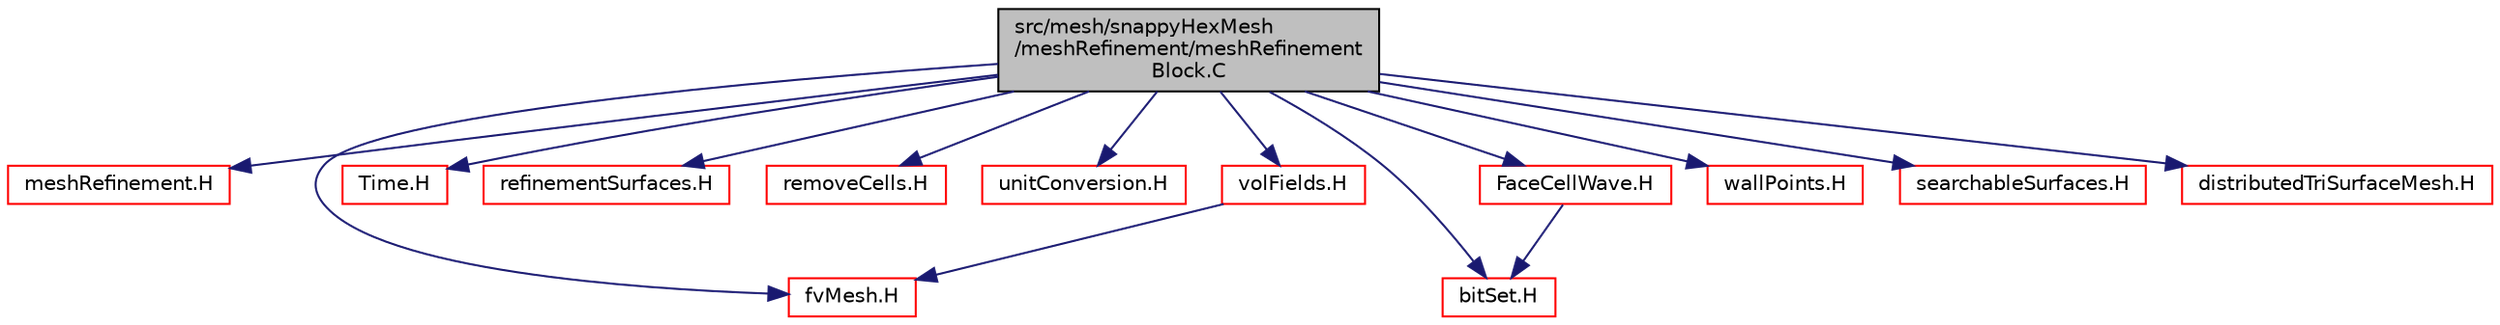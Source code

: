 digraph "src/mesh/snappyHexMesh/meshRefinement/meshRefinementBlock.C"
{
  bgcolor="transparent";
  edge [fontname="Helvetica",fontsize="10",labelfontname="Helvetica",labelfontsize="10"];
  node [fontname="Helvetica",fontsize="10",shape=record];
  Node1 [label="src/mesh/snappyHexMesh\l/meshRefinement/meshRefinement\lBlock.C",height=0.2,width=0.4,color="black", fillcolor="grey75", style="filled" fontcolor="black"];
  Node1 -> Node2 [color="midnightblue",fontsize="10",style="solid",fontname="Helvetica"];
  Node2 [label="meshRefinement.H",height=0.2,width=0.4,color="red",URL="$meshRefinement_8H.html"];
  Node1 -> Node3 [color="midnightblue",fontsize="10",style="solid",fontname="Helvetica"];
  Node3 [label="fvMesh.H",height=0.2,width=0.4,color="red",URL="$fvMesh_8H.html"];
  Node1 -> Node4 [color="midnightblue",fontsize="10",style="solid",fontname="Helvetica"];
  Node4 [label="Time.H",height=0.2,width=0.4,color="red",URL="$Time_8H.html"];
  Node1 -> Node5 [color="midnightblue",fontsize="10",style="solid",fontname="Helvetica"];
  Node5 [label="refinementSurfaces.H",height=0.2,width=0.4,color="red",URL="$refinementSurfaces_8H.html"];
  Node1 -> Node6 [color="midnightblue",fontsize="10",style="solid",fontname="Helvetica"];
  Node6 [label="removeCells.H",height=0.2,width=0.4,color="red",URL="$removeCells_8H.html"];
  Node1 -> Node7 [color="midnightblue",fontsize="10",style="solid",fontname="Helvetica"];
  Node7 [label="unitConversion.H",height=0.2,width=0.4,color="red",URL="$unitConversion_8H.html",tooltip="Unit conversion functions. "];
  Node1 -> Node8 [color="midnightblue",fontsize="10",style="solid",fontname="Helvetica"];
  Node8 [label="bitSet.H",height=0.2,width=0.4,color="red",URL="$bitSet_8H.html"];
  Node1 -> Node9 [color="midnightblue",fontsize="10",style="solid",fontname="Helvetica"];
  Node9 [label="FaceCellWave.H",height=0.2,width=0.4,color="red",URL="$FaceCellWave_8H.html"];
  Node9 -> Node8 [color="midnightblue",fontsize="10",style="solid",fontname="Helvetica"];
  Node1 -> Node10 [color="midnightblue",fontsize="10",style="solid",fontname="Helvetica"];
  Node10 [label="volFields.H",height=0.2,width=0.4,color="red",URL="$volFields_8H.html"];
  Node10 -> Node3 [color="midnightblue",fontsize="10",style="solid",fontname="Helvetica"];
  Node1 -> Node11 [color="midnightblue",fontsize="10",style="solid",fontname="Helvetica"];
  Node11 [label="wallPoints.H",height=0.2,width=0.4,color="red",URL="$wallPoints_8H.html"];
  Node1 -> Node12 [color="midnightblue",fontsize="10",style="solid",fontname="Helvetica"];
  Node12 [label="searchableSurfaces.H",height=0.2,width=0.4,color="red",URL="$searchableSurfaces_8H.html"];
  Node1 -> Node13 [color="midnightblue",fontsize="10",style="solid",fontname="Helvetica"];
  Node13 [label="distributedTriSurfaceMesh.H",height=0.2,width=0.4,color="red",URL="$distributedTriSurfaceMesh_8H.html"];
}
